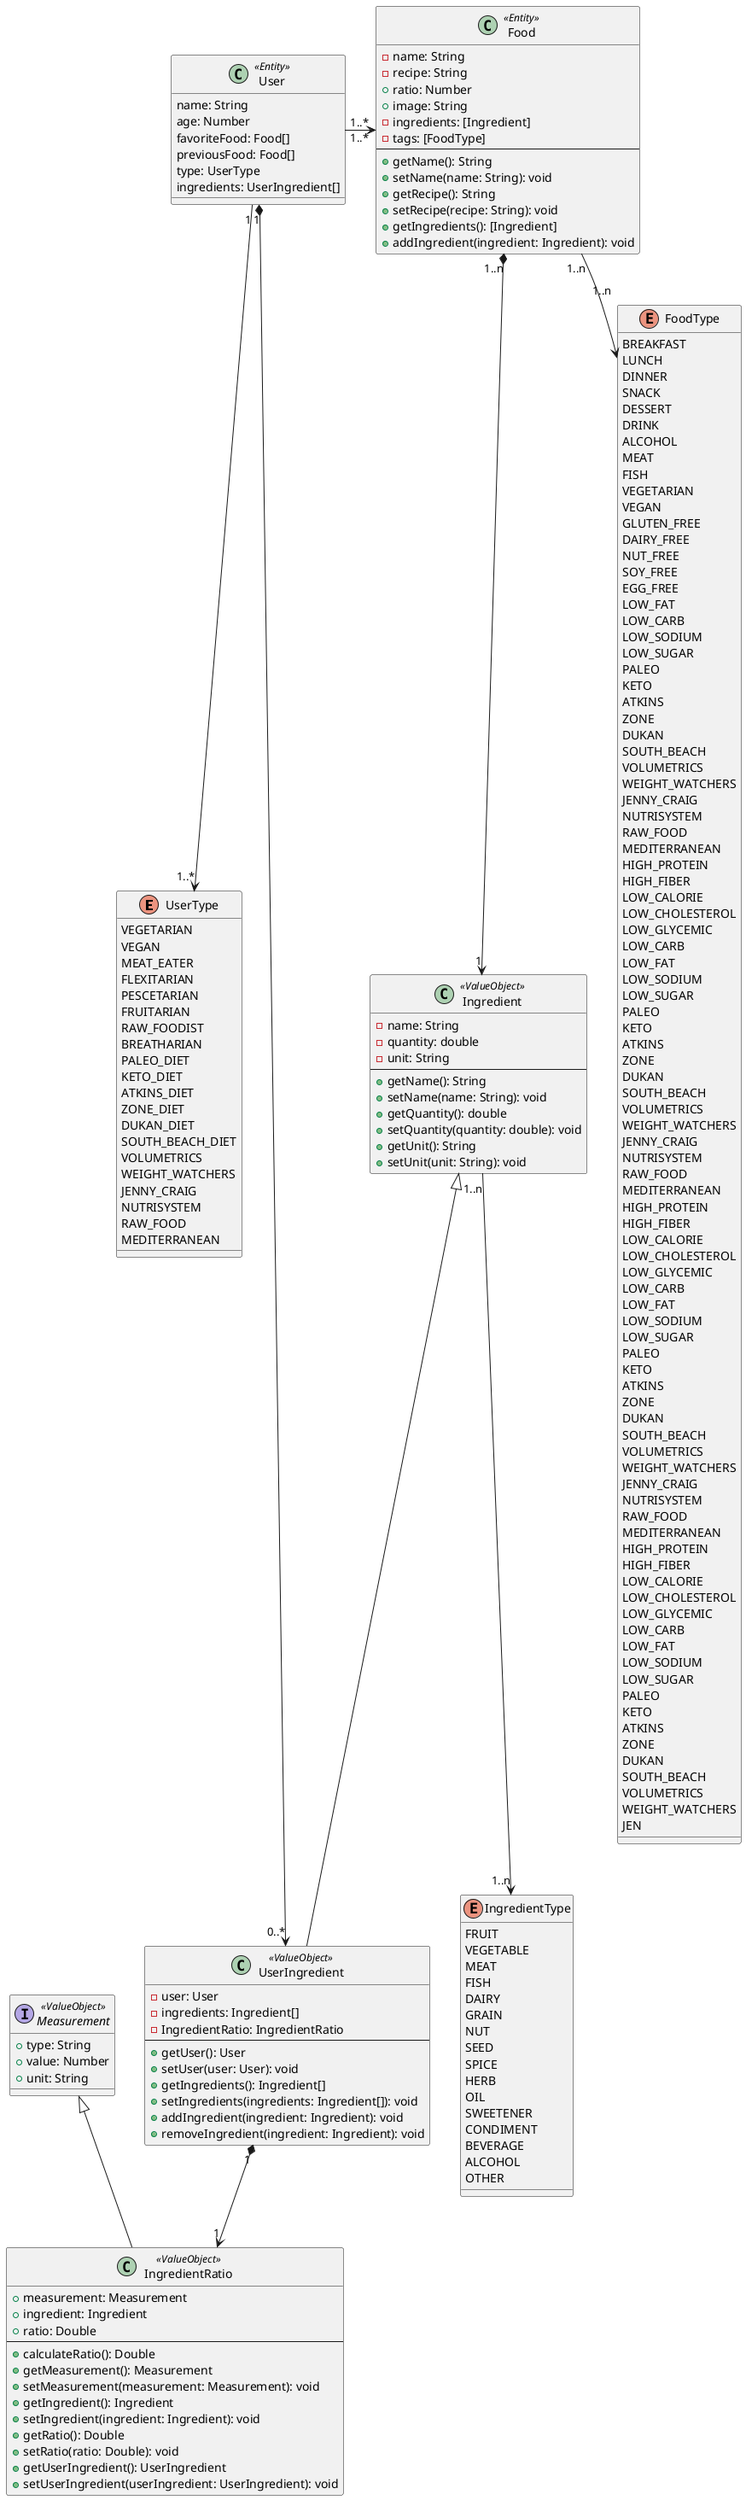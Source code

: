 @startuml "Class Diagram"

enum UserType {
  VEGETARIAN
  VEGAN
  MEAT_EATER
  FLEXITARIAN
  PESCETARIAN
  FRUITARIAN
  RAW_FOODIST
  BREATHARIAN
  PALEO_DIET
  KETO_DIET
  ATKINS_DIET
  ZONE_DIET
  DUKAN_DIET
  SOUTH_BEACH_DIET
  VOLUMETRICS
  WEIGHT_WATCHERS
  JENNY_CRAIG
  NUTRISYSTEM
  RAW_FOOD
  MEDITERRANEAN
}

enum FoodType {
  BREAKFAST
  LUNCH
  DINNER
  SNACK
  DESSERT
  DRINK
  ALCOHOL
  MEAT
  FISH
  VEGETARIAN
  VEGAN
  GLUTEN_FREE
  DAIRY_FREE
  NUT_FREE
  SOY_FREE
  EGG_FREE
  LOW_FAT
  LOW_CARB
  LOW_SODIUM
  LOW_SUGAR
  PALEO
  KETO
  ATKINS
  ZONE
  DUKAN
  SOUTH_BEACH
  VOLUMETRICS
  WEIGHT_WATCHERS
  JENNY_CRAIG
  NUTRISYSTEM
  RAW_FOOD
  MEDITERRANEAN
  HIGH_PROTEIN
  HIGH_FIBER
  LOW_CALORIE
  LOW_CHOLESTEROL
  LOW_GLYCEMIC
  LOW_CARB
  LOW_FAT
  LOW_SODIUM
  LOW_SUGAR
  PALEO
  KETO
  ATKINS
  ZONE
  DUKAN
  SOUTH_BEACH
  VOLUMETRICS
  WEIGHT_WATCHERS
  JENNY_CRAIG
  NUTRISYSTEM
  RAW_FOOD
  MEDITERRANEAN
  HIGH_PROTEIN
  HIGH_FIBER
  LOW_CALORIE
  LOW_CHOLESTEROL
  LOW_GLYCEMIC
  LOW_CARB
  LOW_FAT
  LOW_SODIUM
  LOW_SUGAR
  PALEO
  KETO
  ATKINS
  ZONE
  DUKAN
  SOUTH_BEACH
  VOLUMETRICS
  WEIGHT_WATCHERS
  JENNY_CRAIG
  NUTRISYSTEM
  RAW_FOOD
  MEDITERRANEAN
  HIGH_PROTEIN
  HIGH_FIBER
  LOW_CALORIE
  LOW_CHOLESTEROL
  LOW_GLYCEMIC
  LOW_CARB
  LOW_FAT
  LOW_SODIUM
  LOW_SUGAR
  PALEO
  KETO
  ATKINS
  ZONE
  DUKAN
  SOUTH_BEACH
  VOLUMETRICS
  WEIGHT_WATCHERS
  JEN
}

enum IngredientType {
  FRUIT
  VEGETABLE
  MEAT
  FISH
  DAIRY
  GRAIN
  NUT
  SEED
  SPICE
  HERB
  OIL
  SWEETENER
  CONDIMENT
  BEVERAGE
  ALCOHOL
  OTHER
}

interface Measurement <<ValueObject>> {
  + type: String
  + value: Number
  + unit: String
}

class IngredientRatio <<ValueObject>> {
  + measurement: Measurement
  + ingredient: Ingredient
  + ratio: Double
  --
  + calculateRatio(): Double
  + getMeasurement(): Measurement
  + setMeasurement(measurement: Measurement): void
  + getIngredient(): Ingredient
  + setIngredient(ingredient: Ingredient): void
  + getRatio(): Double
  + setRatio(ratio: Double): void
  + getUserIngredient(): UserIngredient
  + setUserIngredient(userIngredient: UserIngredient): void
}

class User <<Entity>> {
  name: String
  age: Number
  favoriteFood: Food[]
  previousFood: Food[]
  type: UserType
  ingredients: UserIngredient[]
}

class UserIngredient <<ValueObject>> {
  - user: User
  - ingredients: Ingredient[]
  - IngredientRatio: IngredientRatio
  --
  + getUser(): User
  + setUser(user: User): void
  + getIngredients(): Ingredient[]
  + setIngredients(ingredients: Ingredient[]): void
  + addIngredient(ingredient: Ingredient): void
  + removeIngredient(ingredient: Ingredient): void
}

class Ingredient <<ValueObject>> {
  - name: String
  - quantity: double
  - unit: String
  --
  + getName(): String
  + setName(name: String): void
  + getQuantity(): double
  + setQuantity(quantity: double): void
  + getUnit(): String
  + setUnit(unit: String): void
}

class Food <<Entity>> {
  - name: String
  - recipe: String
  + ratio: Number
  + image: String
  - ingredients: [Ingredient]
  - tags: [FoodType]
  --
  + getName(): String
  + setName(name: String): void
  + getRecipe(): String
  + setRecipe(recipe: String): void
  + getIngredients(): [Ingredient]
  + addIngredient(ingredient: Ingredient): void
}

Food "1..n" *--> "1" Ingredient
Food "1..n" --> "1..n" FoodType
Ingredient "1..n" --> "1..n" IngredientType

User "1..*" -> "1..*" Food

User "1" *--> "0..*" UserIngredient
User "1" --> "1..*" UserType
UserIngredient -up-|> Ingredient
UserIngredient "1" *--> "1" IngredientRatio

IngredientRatio -up-|> Measurement

@enduml